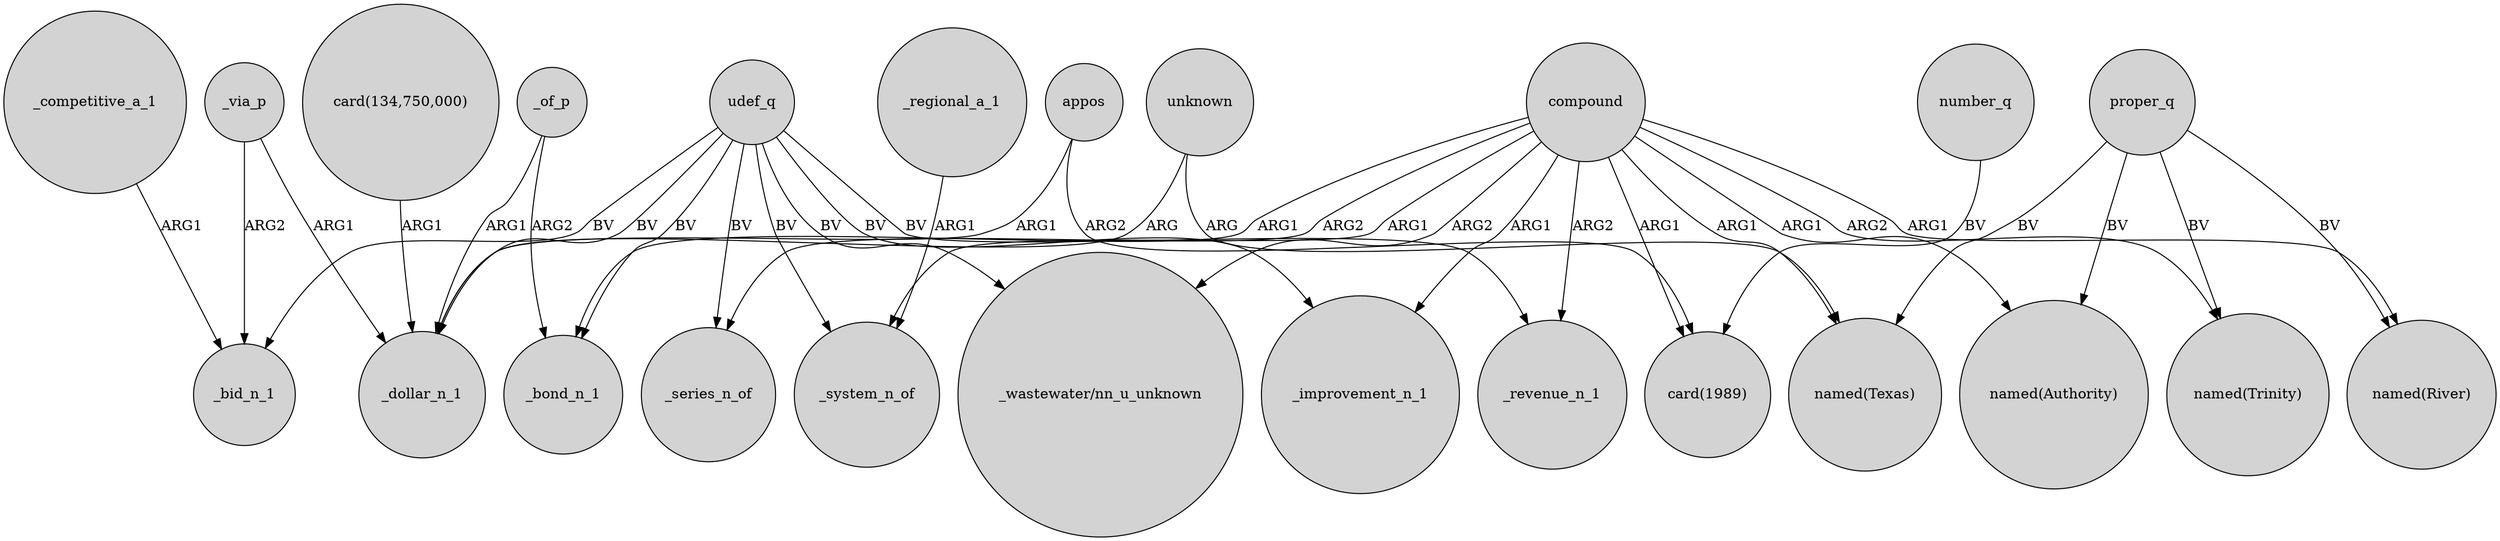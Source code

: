 digraph {
	node [shape=circle style=filled]
	compound -> "named(Texas)" [label=ARG1]
	compound -> _system_n_of [label=ARG1]
	_of_p -> _dollar_n_1 [label=ARG1]
	_regional_a_1 -> _system_n_of [label=ARG1]
	compound -> _bond_n_1 [label=ARG1]
	compound -> "named(River)" [label=ARG1]
	unknown -> _dollar_n_1 [label=ARG]
	number_q -> "card(1989)" [label=BV]
	_of_p -> _bond_n_1 [label=ARG2]
	udef_q -> _system_n_of [label=BV]
	_competitive_a_1 -> _bid_n_1 [label=ARG1]
	proper_q -> "named(Authority)" [label=BV]
	compound -> "named(Trinity)" [label=ARG2]
	_via_p -> _bid_n_1 [label=ARG2]
	proper_q -> "named(Trinity)" [label=BV]
	compound -> _improvement_n_1 [label=ARG1]
	compound -> _revenue_n_1 [label=ARG2]
	proper_q -> "named(Texas)" [label=BV]
	udef_q -> _revenue_n_1 [label=BV]
	udef_q -> _bond_n_1 [label=BV]
	udef_q -> _series_n_of [label=BV]
	appos -> "card(1989)" [label=ARG2]
	compound -> "card(1989)" [label=ARG1]
	proper_q -> "named(River)" [label=BV]
	appos -> _dollar_n_1 [label=ARG1]
	udef_q -> "_wastewater/nn_u_unknown" [label=BV]
	"card(134,750,000)" -> _dollar_n_1 [label=ARG1]
	unknown -> "named(Texas)" [label=ARG]
	_via_p -> _dollar_n_1 [label=ARG1]
	udef_q -> _bid_n_1 [label=BV]
	udef_q -> _improvement_n_1 [label=BV]
	compound -> _series_n_of [label=ARG2]
	compound -> "_wastewater/nn_u_unknown" [label=ARG2]
	udef_q -> _dollar_n_1 [label=BV]
	compound -> "named(Authority)" [label=ARG1]
}
